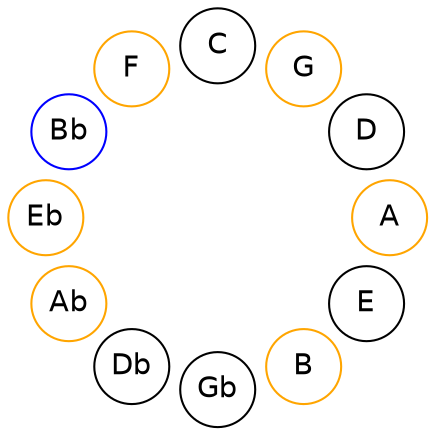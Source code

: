 
graph {

layout = circo;
mindist = .1

node [shape = circle, fontname = Helvetica, margin = 0]
edge [style=invis]

subgraph 1 {
	E -- B -- Gb -- Db -- Ab -- Eb -- Bb -- F -- C -- G -- D -- A -- E
}

B [color=orange];
Ab [color=orange];
Eb [color=orange];
Bb [color=blue];
F [color=orange];
G [color=orange];
A [color=orange];
}
